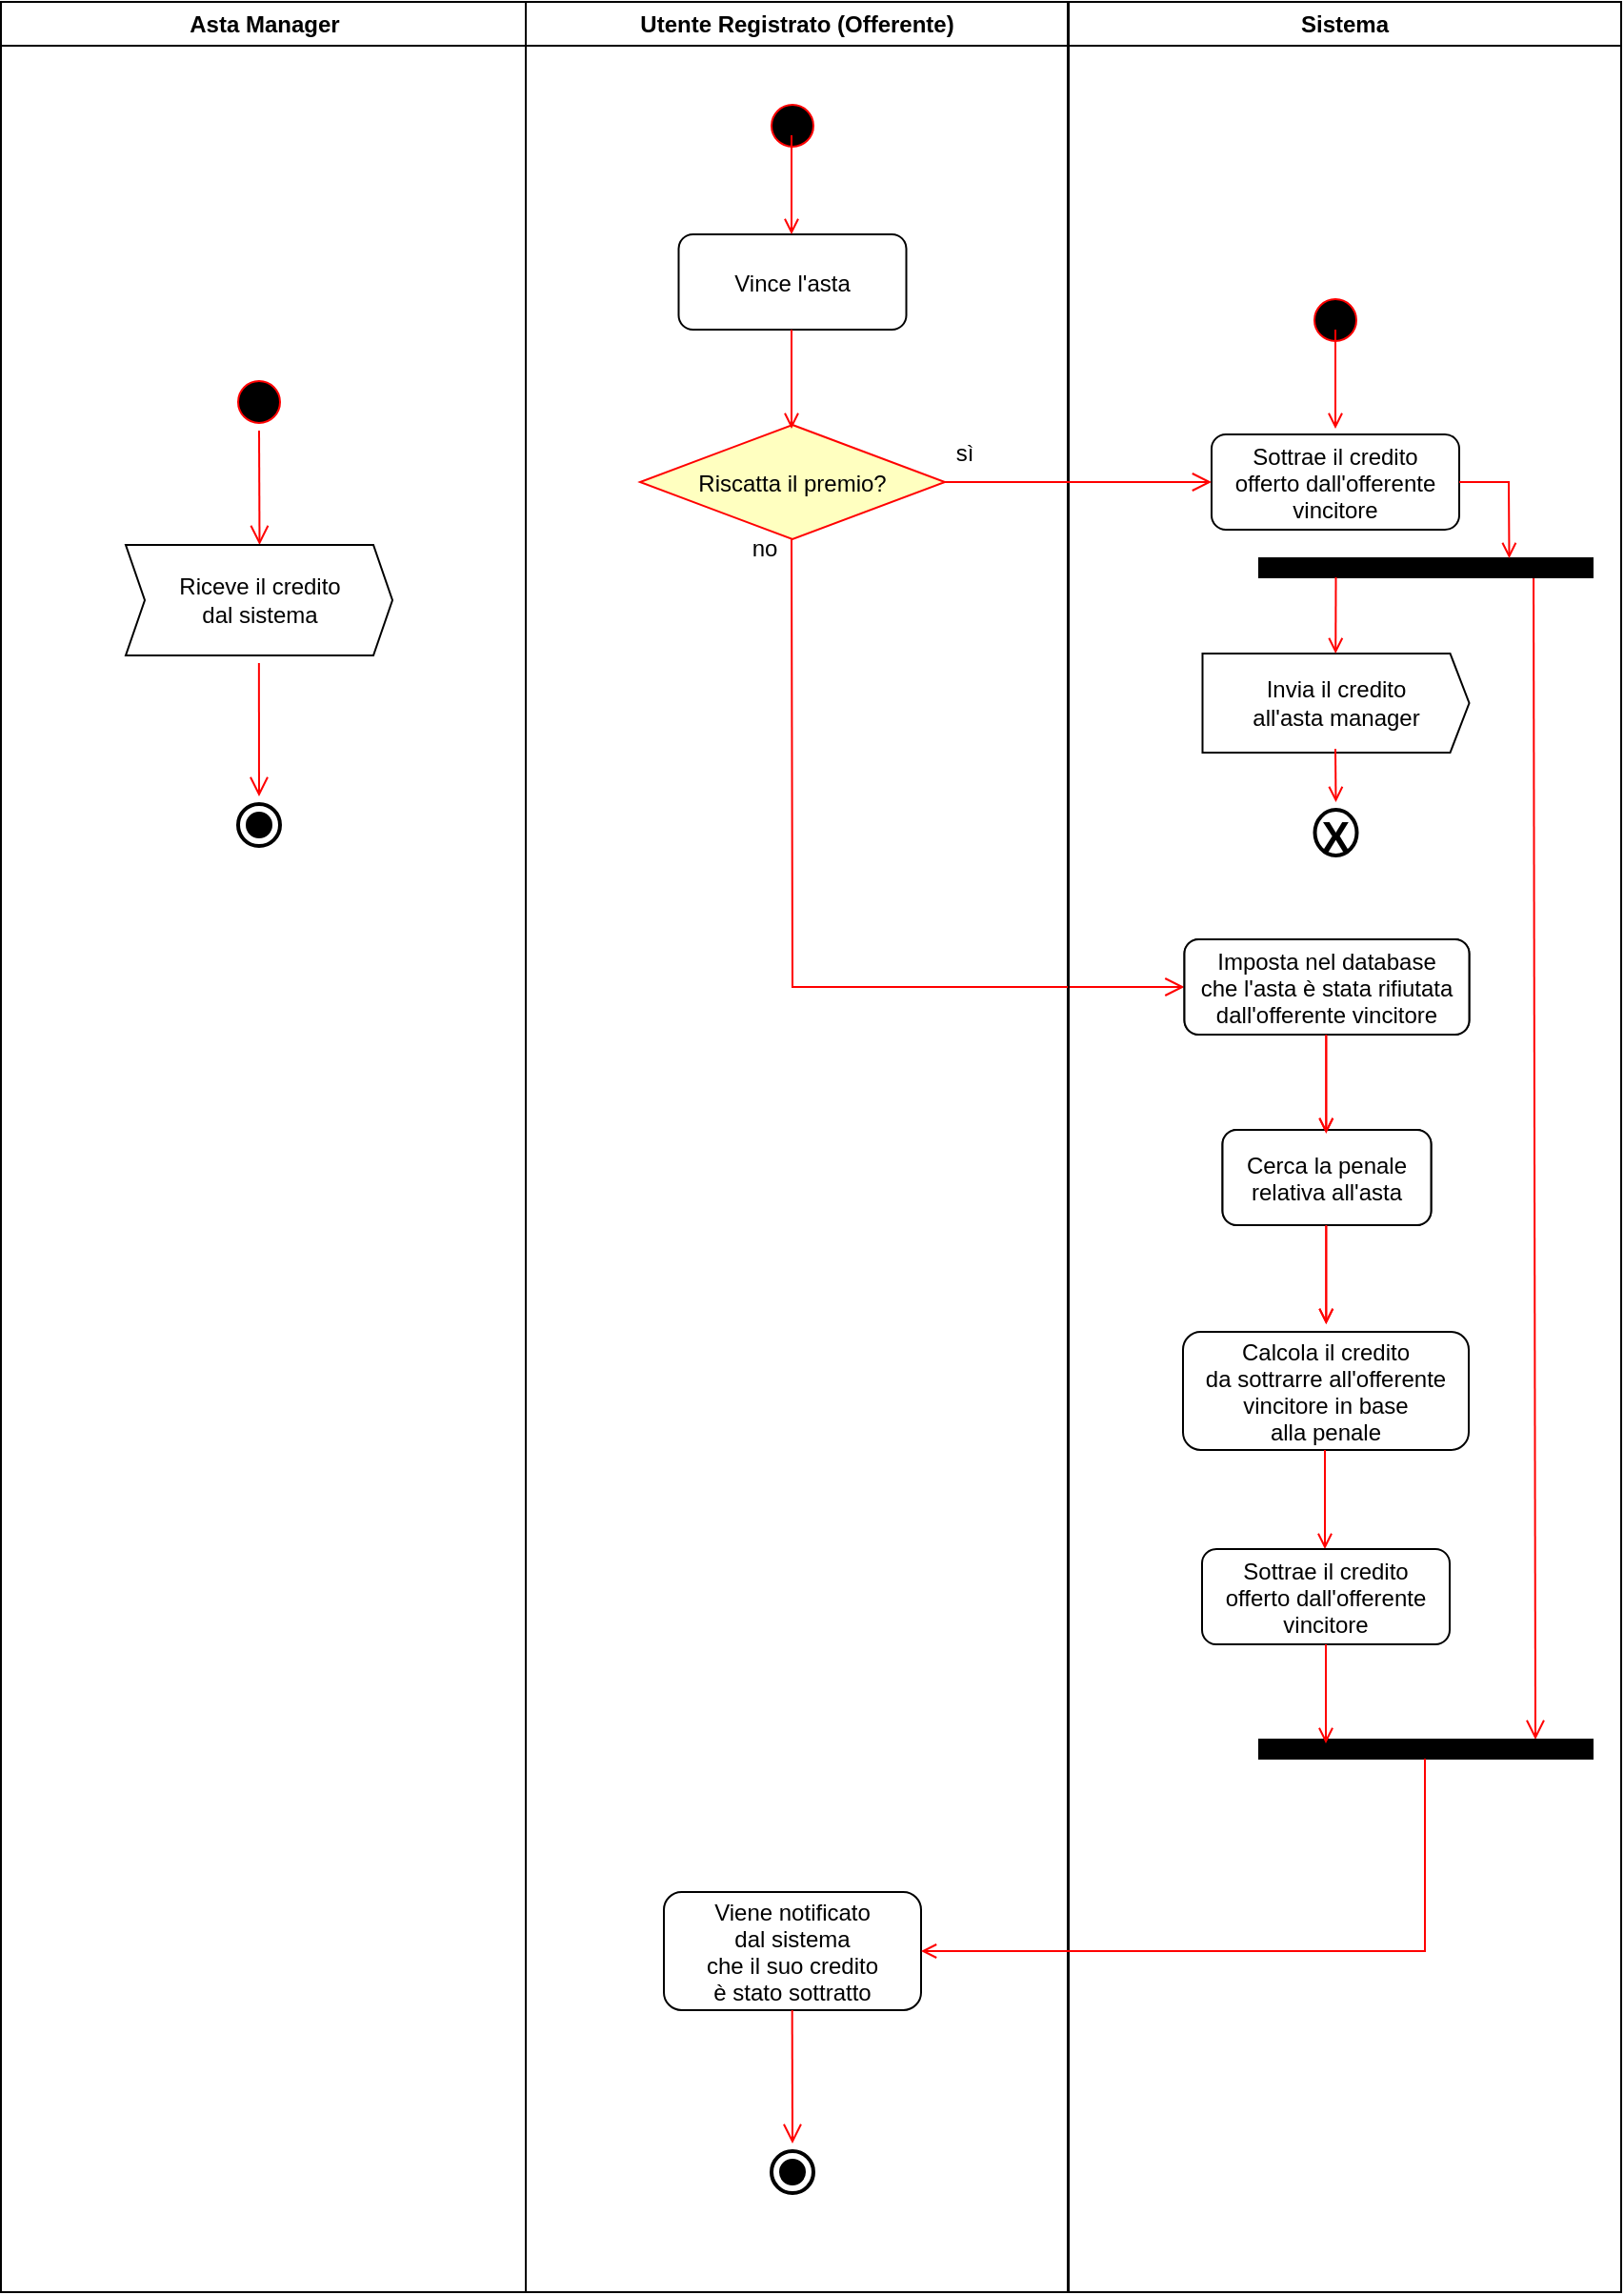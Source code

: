 <mxfile version="12.8.6" type="device"><diagram name="Page-1" id="e7e014a7-5840-1c2e-5031-d8a46d1fe8dd"><mxGraphModel dx="2190" dy="567" grid="1" gridSize="10" guides="1" tooltips="1" connect="1" arrows="1" fold="1" page="1" pageScale="1" pageWidth="1169" pageHeight="826" background="#ffffff" math="0" shadow="0"><root><mxCell id="0"/><mxCell id="1" parent="0"/><mxCell id="2" value="Utente Registrato (Offerente)" style="swimlane;whiteSpace=wrap;startSize=23;fillColor=#FFFFFF;" parent="1" vertex="1"><mxGeometry x="160" y="128" width="284.5" height="1202" as="geometry"/></mxCell><mxCell id="5" value="" style="ellipse;shape=startState;fillColor=#000000;strokeColor=#ff0000;" parent="2" vertex="1"><mxGeometry x="125" y="50" width="30" height="30" as="geometry"/></mxCell><mxCell id="eNjKnxnhM7I3QnOs5YvO-47" value="Vince l'asta" style="gradientColor=none;rounded=1;" parent="2" vertex="1"><mxGeometry x="80.25" y="122" width="119.5" height="50" as="geometry"/></mxCell><mxCell id="eNjKnxnhM7I3QnOs5YvO-108" value="Viene notificato&#10;dal sistema&#10;che il suo credito&#10;è stato sottratto" style="rounded=1;" parent="2" vertex="1"><mxGeometry x="72.5" y="992" width="135" height="62" as="geometry"/></mxCell><mxCell id="eNjKnxnhM7I3QnOs5YvO-105" value="" style="ellipse;shape=startState;fillColor=#FFFFFF;strokeColor=#000000;strokeWidth=2;" parent="2" vertex="1"><mxGeometry x="125" y="1124" width="30" height="30" as="geometry"/></mxCell><mxCell id="eNjKnxnhM7I3QnOs5YvO-107" value="" style="ellipse;shape=startState;fillColor=#000000;strokeColor=#000000;strokeWidth=2;" parent="2" vertex="1"><mxGeometry x="130" y="1129" width="20" height="20" as="geometry"/></mxCell><mxCell id="eNjKnxnhM7I3QnOs5YvO-71" value="Riscatta il premio?" style="rhombus;fillColor=#ffffc0;strokeColor=#ff0000;" parent="2" vertex="1"><mxGeometry x="60" y="222" width="160" height="60" as="geometry"/></mxCell><mxCell id="eNjKnxnhM7I3QnOs5YvO-134" value="no" style="text;html=1;align=center;verticalAlign=middle;resizable=0;points=[];autosize=1;" parent="2" vertex="1"><mxGeometry x="109.5" y="277" width="30" height="20" as="geometry"/></mxCell><mxCell id="eNjKnxnhM7I3QnOs5YvO-146" value="" style="edgeStyle=elbowEdgeStyle;elbow=horizontal;align=left;verticalAlign=top;endArrow=open;endSize=8;strokeColor=#FF0000;endFill=1;rounded=0" parent="2" edge="1"><mxGeometry x="-1" relative="1" as="geometry"><mxPoint x="139.83" y="1124" as="targetPoint"/><mxPoint x="139.83" y="1054" as="sourcePoint"/></mxGeometry></mxCell><mxCell id="_-u9GWf0EjWN9-HM1iEF-20" value="sì" style="text;html=1;align=center;verticalAlign=middle;resizable=0;points=[];autosize=1;" parent="2" vertex="1"><mxGeometry x="220" y="227" width="20" height="20" as="geometry"/></mxCell><mxCell id="_-u9GWf0EjWN9-HM1iEF-22" value="" style="endArrow=open;strokeColor=#FF0000;endFill=1;rounded=0" parent="2" edge="1"><mxGeometry relative="1" as="geometry"><mxPoint x="139.5" y="172" as="sourcePoint"/><mxPoint x="139.5" y="224" as="targetPoint"/></mxGeometry></mxCell><mxCell id="_-u9GWf0EjWN9-HM1iEF-54" value="" style="endArrow=open;strokeColor=#FF0000;endFill=1;rounded=0" parent="2" edge="1"><mxGeometry relative="1" as="geometry"><mxPoint x="139.5" y="70" as="sourcePoint"/><mxPoint x="139.5" y="122" as="targetPoint"/></mxGeometry></mxCell><mxCell id="_-u9GWf0EjWN9-HM1iEF-65" value="" style="edgeStyle=elbowEdgeStyle;elbow=horizontal;align=left;verticalAlign=top;endArrow=open;endSize=8;strokeColor=#FF0000;endFill=1;rounded=0;entryX=0;entryY=0.5;entryDx=0;entryDy=0;" parent="2" target="_-u9GWf0EjWN9-HM1iEF-11" edge="1"><mxGeometry x="-1" relative="1" as="geometry"><mxPoint x="139.5" y="352" as="targetPoint"/><mxPoint x="139.5" y="282" as="sourcePoint"/><Array as="points"><mxPoint x="140" y="402"/></Array></mxGeometry></mxCell><mxCell id="3" value="Sistema" style="swimlane;whiteSpace=wrap;startSize=23;" parent="1" vertex="1"><mxGeometry x="445" y="128" width="290" height="1202" as="geometry"/></mxCell><mxCell id="eNjKnxnhM7I3QnOs5YvO-135" value="Imposta nel database&#10;che l'asta è stata rifiutata&#10;dall'offerente vincitore" style="rounded=1;" parent="3" vertex="1"><mxGeometry x="60.75" y="492" width="149.5" height="50" as="geometry"/></mxCell><mxCell id="eNjKnxnhM7I3QnOs5YvO-136" value="Cerca la penale &#10;relativa all'asta" style="rounded=1;" parent="3" vertex="1"><mxGeometry x="80.75" y="592" width="109.5" height="50" as="geometry"/></mxCell><mxCell id="eNjKnxnhM7I3QnOs5YvO-137" value="" style="endArrow=open;strokeColor=#FF0000;endFill=1;rounded=0" parent="3" edge="1"><mxGeometry relative="1" as="geometry"><mxPoint x="135.16" y="542" as="sourcePoint"/><mxPoint x="135.16" y="594" as="targetPoint"/></mxGeometry></mxCell><mxCell id="eNjKnxnhM7I3QnOs5YvO-139" value="" style="endArrow=open;strokeColor=#FF0000;endFill=1;rounded=0" parent="3" edge="1"><mxGeometry relative="1" as="geometry"><mxPoint x="135.16" y="642.0" as="sourcePoint"/><mxPoint x="135.16" y="694" as="targetPoint"/></mxGeometry></mxCell><mxCell id="_-u9GWf0EjWN9-HM1iEF-6" value="Sistema" style="swimlane;whiteSpace=wrap;startSize=23;" parent="3" vertex="1"><mxGeometry width="290" height="1202" as="geometry"/></mxCell><mxCell id="_-u9GWf0EjWN9-HM1iEF-11" value="Imposta nel database&#10;che l'asta è stata rifiutata&#10;dall'offerente vincitore" style="rounded=1;" parent="_-u9GWf0EjWN9-HM1iEF-6" vertex="1"><mxGeometry x="60.75" y="492" width="149.5" height="50" as="geometry"/></mxCell><mxCell id="_-u9GWf0EjWN9-HM1iEF-12" value="Cerca la penale &#10;relativa all'asta" style="rounded=1;" parent="_-u9GWf0EjWN9-HM1iEF-6" vertex="1"><mxGeometry x="80.75" y="592" width="109.5" height="50" as="geometry"/></mxCell><mxCell id="_-u9GWf0EjWN9-HM1iEF-13" value="" style="endArrow=open;strokeColor=#FF0000;endFill=1;rounded=0" parent="_-u9GWf0EjWN9-HM1iEF-6" edge="1"><mxGeometry relative="1" as="geometry"><mxPoint x="135.16" y="542" as="sourcePoint"/><mxPoint x="135.16" y="594" as="targetPoint"/></mxGeometry></mxCell><mxCell id="_-u9GWf0EjWN9-HM1iEF-15" value="" style="endArrow=open;strokeColor=#FF0000;endFill=1;rounded=0" parent="_-u9GWf0EjWN9-HM1iEF-6" edge="1"><mxGeometry relative="1" as="geometry"><mxPoint x="135.16" y="642.0" as="sourcePoint"/><mxPoint x="135.16" y="694" as="targetPoint"/></mxGeometry></mxCell><mxCell id="_-u9GWf0EjWN9-HM1iEF-51" value="" style="ellipse;shape=startState;fillColor=#000000;strokeColor=#ff0000;" parent="_-u9GWf0EjWN9-HM1iEF-6" vertex="1"><mxGeometry x="125" y="152" width="30" height="30" as="geometry"/></mxCell><mxCell id="_-u9GWf0EjWN9-HM1iEF-52" value="" style="endArrow=open;strokeColor=#FF0000;endFill=1;rounded=0" parent="_-u9GWf0EjWN9-HM1iEF-6" edge="1"><mxGeometry relative="1" as="geometry"><mxPoint x="140" y="172" as="sourcePoint"/><mxPoint x="140" y="224" as="targetPoint"/></mxGeometry></mxCell><mxCell id="_-u9GWf0EjWN9-HM1iEF-60" value="Invia il credito&lt;br&gt;all'asta manager" style="html=1;shadow=0;dashed=0;align=center;verticalAlign=middle;shape=mxgraph.arrows2.arrow;dy=0;dx=10;notch=0;rounded=0;comic=0;strokeWidth=1;" parent="_-u9GWf0EjWN9-HM1iEF-6" vertex="1"><mxGeometry x="70.25" y="342" width="140" height="52" as="geometry"/></mxCell><mxCell id="_-u9GWf0EjWN9-HM1iEF-61" value="" style="endArrow=open;strokeColor=#FF0000;endFill=1;rounded=0;entryX=0.5;entryY=0;entryDx=0;entryDy=0;" parent="_-u9GWf0EjWN9-HM1iEF-6" edge="1" target="_-u9GWf0EjWN9-HM1iEF-62"><mxGeometry relative="1" as="geometry"><mxPoint x="140" y="392" as="sourcePoint"/><mxPoint x="139.75" y="426" as="targetPoint"/></mxGeometry></mxCell><mxCell id="_-u9GWf0EjWN9-HM1iEF-62" value="X" style="ellipse;shape=startState;fillColor=#FFFFFF;strokeColor=#000000;strokeWidth=2;fontSize=22;fontStyle=1" parent="_-u9GWf0EjWN9-HM1iEF-6" vertex="1"><mxGeometry x="125.25" y="420" width="30" height="32" as="geometry"/></mxCell><mxCell id="_-u9GWf0EjWN9-HM1iEF-70" value="Calcola il credito&#10;da sottrarre all'offerente&#10;vincitore in base&#10;alla penale" style="rounded=1;" parent="_-u9GWf0EjWN9-HM1iEF-6" vertex="1"><mxGeometry x="60" y="698" width="150" height="62" as="geometry"/></mxCell><mxCell id="_-u9GWf0EjWN9-HM1iEF-71" value="" style="endArrow=open;strokeColor=#FF0000;endFill=1;rounded=0" parent="_-u9GWf0EjWN9-HM1iEF-6" edge="1"><mxGeometry relative="1" as="geometry"><mxPoint x="134.5" y="760" as="sourcePoint"/><mxPoint x="134.5" y="812" as="targetPoint"/></mxGeometry></mxCell><mxCell id="_-u9GWf0EjWN9-HM1iEF-72" value="Sottrae il credito&#10;offerto dall'offerente&#10;vincitore" style="rounded=1;" parent="_-u9GWf0EjWN9-HM1iEF-6" vertex="1"><mxGeometry x="70" y="812" width="130" height="50" as="geometry"/></mxCell><mxCell id="_-u9GWf0EjWN9-HM1iEF-73" value="" style="edgeStyle=elbowEdgeStyle;elbow=horizontal;verticalAlign=bottom;endArrow=open;endSize=8;strokeColor=#FF0000;endFill=1;rounded=0;exitX=0.823;exitY=0.905;exitDx=0;exitDy=0;exitPerimeter=0;" parent="_-u9GWf0EjWN9-HM1iEF-6" edge="1" source="exwPgrgEjsMTVfo8bOV1-6"><mxGeometry x="-99" y="-149" as="geometry"><mxPoint x="245" y="912" as="targetPoint"/><mxPoint x="200" y="252" as="sourcePoint"/><Array as="points"><mxPoint x="245" y="562"/></Array></mxGeometry></mxCell><mxCell id="_-u9GWf0EjWN9-HM1iEF-75" value="" style="rounded=0;whiteSpace=wrap;html=1;shadow=0;comic=0;strokeWidth=1;fontSize=22;fontColor=none;fillColor=#000000;" parent="_-u9GWf0EjWN9-HM1iEF-6" vertex="1"><mxGeometry x="100" y="912" width="175" height="10" as="geometry"/></mxCell><mxCell id="_-u9GWf0EjWN9-HM1iEF-77" value="" style="endArrow=open;strokeColor=#FF0000;endFill=1;rounded=0" parent="_-u9GWf0EjWN9-HM1iEF-6" edge="1"><mxGeometry relative="1" as="geometry"><mxPoint x="135" y="862" as="sourcePoint"/><mxPoint x="135" y="914" as="targetPoint"/></mxGeometry></mxCell><mxCell id="_-u9GWf0EjWN9-HM1iEF-80" value="" style="endArrow=open;strokeColor=#FF0000;endFill=1;rounded=0;entryX=1;entryY=0.5;entryDx=0;entryDy=0;" parent="_-u9GWf0EjWN9-HM1iEF-6" target="eNjKnxnhM7I3QnOs5YvO-108" edge="1"><mxGeometry relative="1" as="geometry"><mxPoint x="187" y="922" as="sourcePoint"/><mxPoint x="187" y="974" as="targetPoint"/><Array as="points"><mxPoint x="187" y="1023"/></Array></mxGeometry></mxCell><mxCell id="exwPgrgEjsMTVfo8bOV1-6" value="" style="rounded=0;whiteSpace=wrap;html=1;shadow=0;comic=0;strokeWidth=1;fontSize=22;fontColor=none;fillColor=#000000;" vertex="1" parent="_-u9GWf0EjWN9-HM1iEF-6"><mxGeometry x="100" y="292" width="175" height="10" as="geometry"/></mxCell><mxCell id="exwPgrgEjsMTVfo8bOV1-7" value="" style="endArrow=open;strokeColor=#FF0000;endFill=1;rounded=0;entryX=0.499;entryY=0;entryDx=0;entryDy=0;entryPerimeter=0;" edge="1" parent="_-u9GWf0EjWN9-HM1iEF-6" target="_-u9GWf0EjWN9-HM1iEF-60"><mxGeometry relative="1" as="geometry"><mxPoint x="140.26" y="302" as="sourcePoint"/><mxPoint x="140.01" y="336" as="targetPoint"/></mxGeometry></mxCell><mxCell id="eNjKnxnhM7I3QnOs5YvO-111" value="Asta Manager" style="swimlane;whiteSpace=wrap" parent="1" vertex="1"><mxGeometry x="-115.5" y="128" width="275.5" height="1202" as="geometry"/></mxCell><mxCell id="eNjKnxnhM7I3QnOs5YvO-132" value="" style="ellipse;shape=startState;fillColor=#FFFFFF;strokeColor=#000000;strokeWidth=2;" parent="eNjKnxnhM7I3QnOs5YvO-111" vertex="1"><mxGeometry x="120.5" y="417" width="30" height="30" as="geometry"/></mxCell><mxCell id="eNjKnxnhM7I3QnOs5YvO-114" value="" style="edgeStyle=elbowEdgeStyle;elbow=horizontal;align=left;verticalAlign=top;endArrow=open;endSize=8;strokeColor=#FF0000;endFill=1;rounded=0" parent="eNjKnxnhM7I3QnOs5YvO-111" edge="1"><mxGeometry x="-1" relative="1" as="geometry"><mxPoint x="135.43" y="417" as="targetPoint"/><mxPoint x="135.43" y="347" as="sourcePoint"/></mxGeometry></mxCell><mxCell id="eNjKnxnhM7I3QnOs5YvO-116" value="" style="ellipse;shape=startState;fillColor=#000000;strokeColor=#ff0000;" parent="eNjKnxnhM7I3QnOs5YvO-111" vertex="1"><mxGeometry x="120.5" y="195" width="30" height="30" as="geometry"/></mxCell><mxCell id="eNjKnxnhM7I3QnOs5YvO-117" value="" style="edgeStyle=elbowEdgeStyle;elbow=horizontal;verticalAlign=bottom;endArrow=open;endSize=8;strokeColor=#FF0000;endFill=1;rounded=0" parent="eNjKnxnhM7I3QnOs5YvO-111" source="eNjKnxnhM7I3QnOs5YvO-116" edge="1"><mxGeometry x="-346.75" y="100" as="geometry"><mxPoint x="136.25" y="285" as="targetPoint"/><Array as="points"><mxPoint x="135.75" y="265"/></Array></mxGeometry></mxCell><mxCell id="eNjKnxnhM7I3QnOs5YvO-131" value="" style="ellipse;shape=startState;fillColor=#000000;strokeColor=#000000;strokeWidth=2;" parent="eNjKnxnhM7I3QnOs5YvO-111" vertex="1"><mxGeometry x="125.5" y="422" width="20" height="20" as="geometry"/></mxCell><mxCell id="_-u9GWf0EjWN9-HM1iEF-59" value="Riceve il credito&lt;br&gt;dal sistema" style="html=1;shadow=0;dashed=0;align=center;verticalAlign=middle;shape=mxgraph.arrows2.arrow;dy=0;dx=10;notch=10;rounded=0;comic=0;strokeWidth=1;" parent="eNjKnxnhM7I3QnOs5YvO-111" vertex="1"><mxGeometry x="65.5" y="285" width="140" height="58" as="geometry"/></mxCell><mxCell id="_-u9GWf0EjWN9-HM1iEF-21" value="Sottrae il credito&#10;offerto dall'offerente&#10;vincitore" style="rounded=1;" parent="1" vertex="1"><mxGeometry x="520" y="355" width="130" height="50" as="geometry"/></mxCell><mxCell id="_-u9GWf0EjWN9-HM1iEF-19" value="" style="edgeStyle=elbowEdgeStyle;elbow=horizontal;verticalAlign=bottom;endArrow=open;endSize=8;strokeColor=#FF0000;endFill=1;rounded=0;exitX=1;exitY=0.5;exitDx=0;exitDy=0;entryX=0;entryY=0.5;entryDx=0;entryDy=0;" parent="1" source="eNjKnxnhM7I3QnOs5YvO-71" target="_-u9GWf0EjWN9-HM1iEF-21" edge="1"><mxGeometry x="81" y="-21" as="geometry"><mxPoint x="504.5" y="375" as="targetPoint"/><mxPoint x="389" y="375" as="sourcePoint"/></mxGeometry></mxCell><mxCell id="_-u9GWf0EjWN9-HM1iEF-23" value="" style="endArrow=open;strokeColor=#FF0000;endFill=1;rounded=0;exitX=1;exitY=0.5;exitDx=0;exitDy=0;entryX=0.75;entryY=0;entryDx=0;entryDy=0;" parent="1" edge="1" target="exwPgrgEjsMTVfo8bOV1-6" source="_-u9GWf0EjWN9-HM1iEF-21"><mxGeometry relative="1" as="geometry"><mxPoint x="690" y="368" as="sourcePoint"/><mxPoint x="690" y="420" as="targetPoint"/><Array as="points"><mxPoint x="676" y="380"/></Array></mxGeometry></mxCell></root></mxGraphModel></diagram></mxfile>